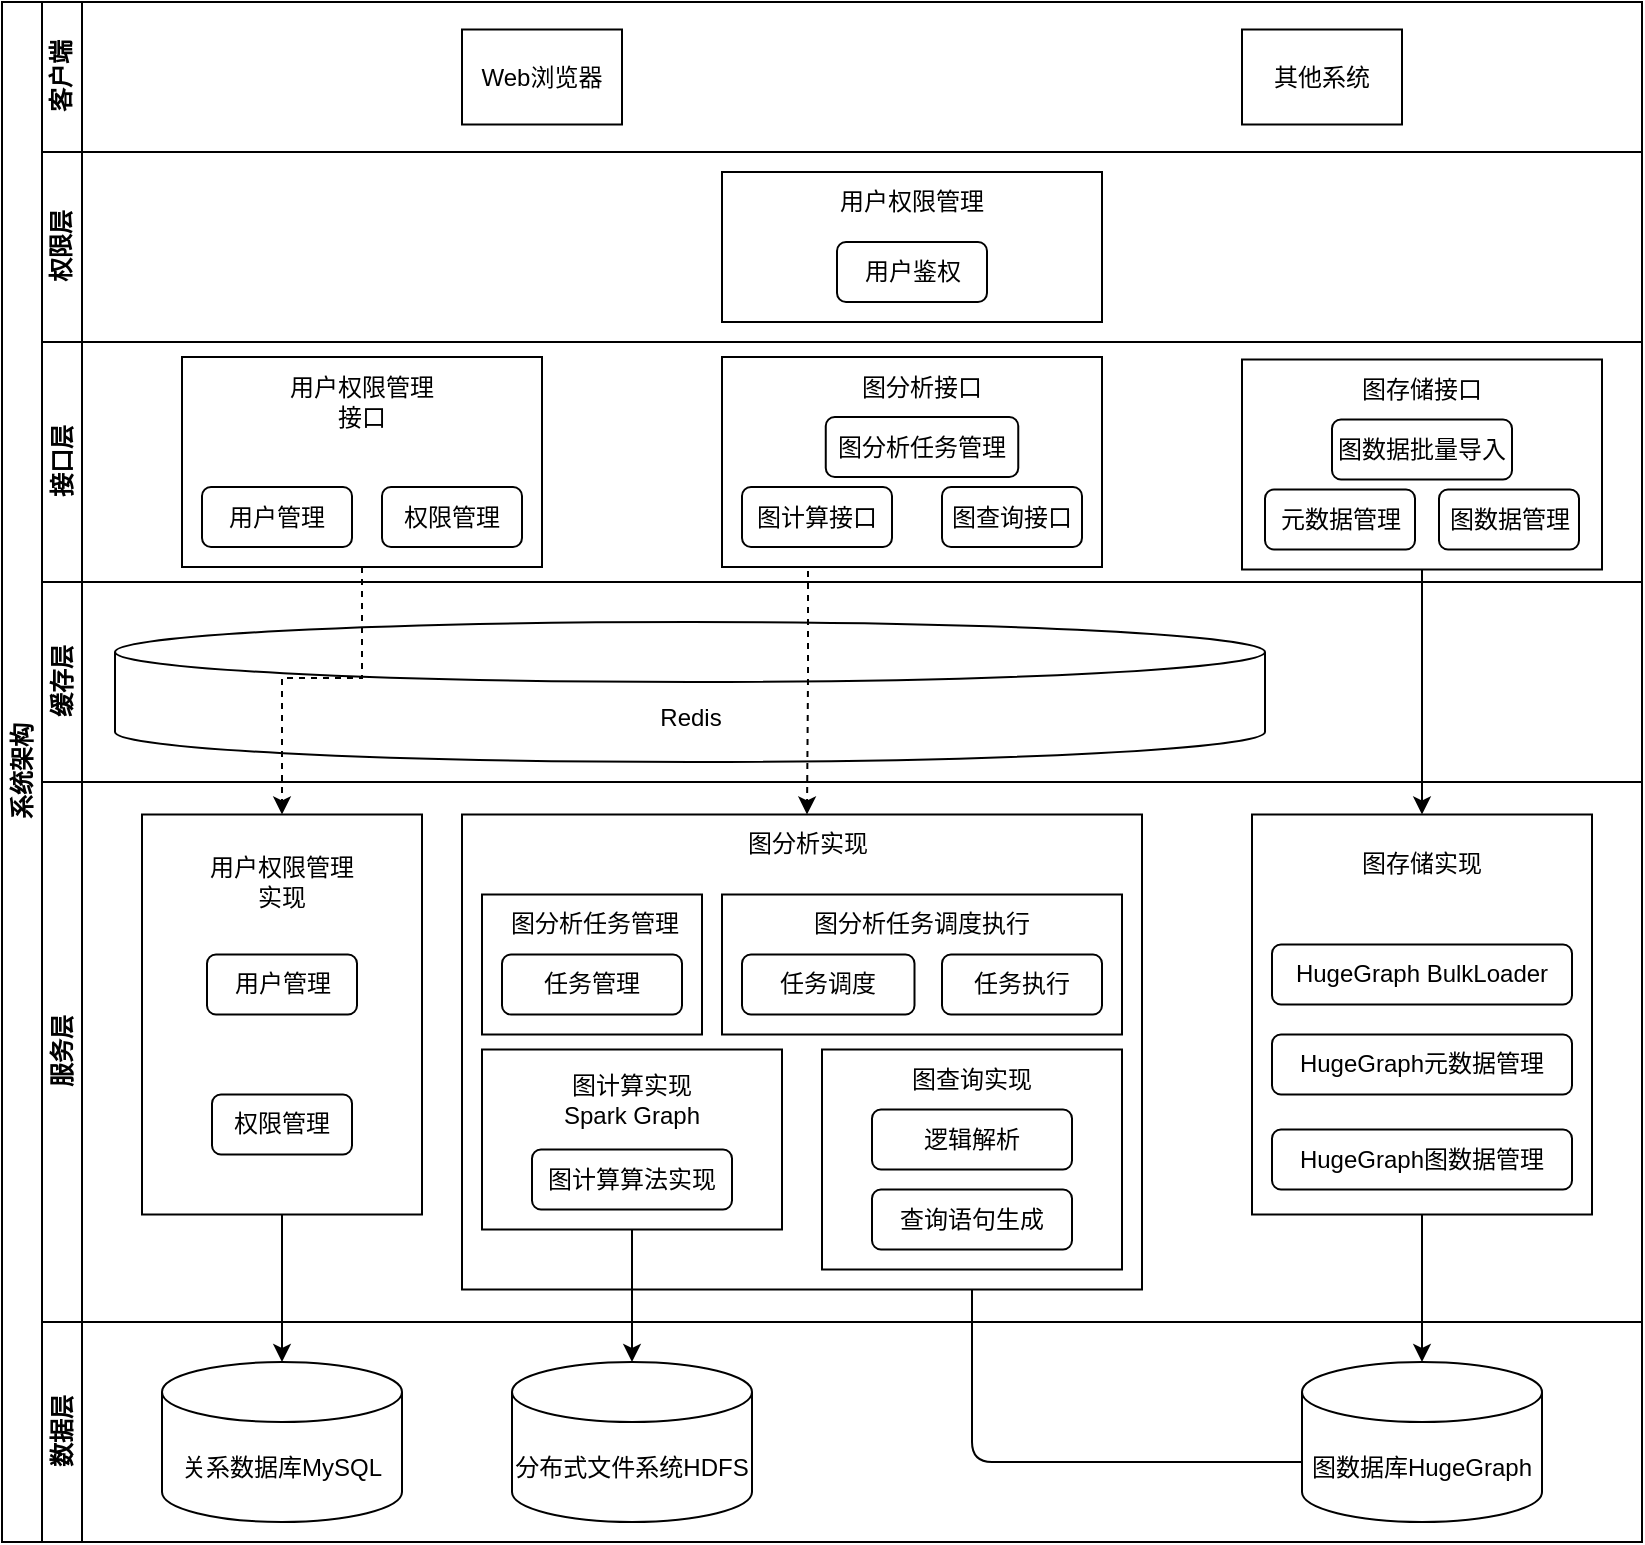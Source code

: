 <mxfile version="24.2.7" type="github">
  <diagram id="prtHgNgQTEPvFCAcTncT" name="Page-1">
    <mxGraphModel dx="1221" dy="725" grid="1" gridSize="10" guides="1" tooltips="1" connect="1" arrows="1" fold="1" page="1" pageScale="1" pageWidth="827" pageHeight="1169" math="0" shadow="0">
      <root>
        <mxCell id="0" />
        <mxCell id="1" parent="0" />
        <mxCell id="dNxyNK7c78bLwvsdeMH5-19" value="系统架构" style="swimlane;html=1;childLayout=stackLayout;resizeParent=1;resizeParentMax=0;horizontal=0;startSize=20;horizontalStack=0;" parent="1" vertex="1">
          <mxGeometry x="290" y="120" width="820" height="770" as="geometry">
            <mxRectangle x="120" y="120" width="40" height="60" as="alternateBounds" />
          </mxGeometry>
        </mxCell>
        <mxCell id="dNxyNK7c78bLwvsdeMH5-20" value="客户端" style="swimlane;html=1;startSize=20;horizontal=0;" parent="dNxyNK7c78bLwvsdeMH5-19" vertex="1">
          <mxGeometry x="20" width="800" height="75" as="geometry" />
        </mxCell>
        <mxCell id="dNxyNK7c78bLwvsdeMH5-24" value="Web浏览器" style="rounded=0;whiteSpace=wrap;html=1;fontFamily=Helvetica;fontSize=12;fontColor=#000000;align=center;" parent="dNxyNK7c78bLwvsdeMH5-20" vertex="1">
          <mxGeometry x="210" y="13.75" width="80" height="47.5" as="geometry" />
        </mxCell>
        <mxCell id="dNxyNK7c78bLwvsdeMH5-30" value="其他系统" style="rounded=0;whiteSpace=wrap;html=1;fontFamily=Helvetica;fontSize=12;fontColor=#000000;align=center;" parent="dNxyNK7c78bLwvsdeMH5-20" vertex="1">
          <mxGeometry x="600" y="13.75" width="80" height="47.5" as="geometry" />
        </mxCell>
        <mxCell id="OXVK6N7dL4cA4dyh83I7-69" value="权限层" style="swimlane;html=1;startSize=20;horizontal=0;" parent="dNxyNK7c78bLwvsdeMH5-19" vertex="1">
          <mxGeometry x="20" y="75" width="800" height="95" as="geometry" />
        </mxCell>
        <mxCell id="OXVK6N7dL4cA4dyh83I7-86" value="" style="rounded=0;whiteSpace=wrap;html=1;fontFamily=Helvetica;fontSize=12;fontColor=#000000;align=center;" parent="OXVK6N7dL4cA4dyh83I7-69" vertex="1">
          <mxGeometry x="340" y="10" width="190" height="75" as="geometry" />
        </mxCell>
        <mxCell id="OXVK6N7dL4cA4dyh83I7-87" value="用户权限管理" style="text;html=1;strokeColor=none;fillColor=none;align=center;verticalAlign=middle;whiteSpace=wrap;rounded=0;" parent="OXVK6N7dL4cA4dyh83I7-69" vertex="1">
          <mxGeometry x="370" y="10" width="130" height="30" as="geometry" />
        </mxCell>
        <mxCell id="gIh5Fo65XQ78Bha1B1qZ-51" value="用户鉴权" style="rounded=1;whiteSpace=wrap;html=1;" parent="OXVK6N7dL4cA4dyh83I7-69" vertex="1">
          <mxGeometry x="397.5" y="45" width="75" height="30" as="geometry" />
        </mxCell>
        <mxCell id="dNxyNK7c78bLwvsdeMH5-21" value="接口层" style="swimlane;html=1;startSize=20;horizontal=0;" parent="dNxyNK7c78bLwvsdeMH5-19" vertex="1">
          <mxGeometry x="20" y="170" width="800" height="120" as="geometry" />
        </mxCell>
        <mxCell id="OXVK6N7dL4cA4dyh83I7-6" value="" style="rounded=0;whiteSpace=wrap;html=1;fontFamily=Helvetica;fontSize=12;fontColor=#000000;align=center;" parent="dNxyNK7c78bLwvsdeMH5-21" vertex="1">
          <mxGeometry x="600" y="8.75" width="180" height="105" as="geometry" />
        </mxCell>
        <mxCell id="OXVK6N7dL4cA4dyh83I7-10" value="" style="rounded=0;whiteSpace=wrap;html=1;fontFamily=Helvetica;fontSize=12;fontColor=#000000;align=center;" parent="dNxyNK7c78bLwvsdeMH5-21" vertex="1">
          <mxGeometry x="340" y="7.5" width="190" height="105" as="geometry" />
        </mxCell>
        <mxCell id="OXVK6N7dL4cA4dyh83I7-58" value="图计算接口" style="rounded=1;whiteSpace=wrap;html=1;" parent="dNxyNK7c78bLwvsdeMH5-21" vertex="1">
          <mxGeometry x="350" y="72.5" width="75" height="30" as="geometry" />
        </mxCell>
        <mxCell id="OXVK6N7dL4cA4dyh83I7-59" value="图查询接口" style="rounded=1;whiteSpace=wrap;html=1;" parent="dNxyNK7c78bLwvsdeMH5-21" vertex="1">
          <mxGeometry x="450" y="72.5" width="70" height="30" as="geometry" />
        </mxCell>
        <mxCell id="OXVK6N7dL4cA4dyh83I7-60" value="图分析接口" style="text;html=1;strokeColor=none;fillColor=none;align=center;verticalAlign=middle;whiteSpace=wrap;rounded=0;" parent="dNxyNK7c78bLwvsdeMH5-21" vertex="1">
          <mxGeometry x="400" y="7.5" width="80" height="30" as="geometry" />
        </mxCell>
        <mxCell id="OXVK6N7dL4cA4dyh83I7-106" value="图存储接口" style="text;html=1;strokeColor=none;fillColor=none;align=center;verticalAlign=middle;whiteSpace=wrap;rounded=0;" parent="dNxyNK7c78bLwvsdeMH5-21" vertex="1">
          <mxGeometry x="650" y="6.25" width="80" height="35" as="geometry" />
        </mxCell>
        <mxCell id="OXVK6N7dL4cA4dyh83I7-107" value="元数据管理" style="rounded=1;whiteSpace=wrap;html=1;" parent="dNxyNK7c78bLwvsdeMH5-21" vertex="1">
          <mxGeometry x="611.5" y="73.75" width="75" height="30" as="geometry" />
        </mxCell>
        <mxCell id="OXVK6N7dL4cA4dyh83I7-108" value="图数据管理" style="rounded=1;whiteSpace=wrap;html=1;" parent="dNxyNK7c78bLwvsdeMH5-21" vertex="1">
          <mxGeometry x="698.5" y="73.75" width="70" height="30" as="geometry" />
        </mxCell>
        <mxCell id="gIh5Fo65XQ78Bha1B1qZ-2" value="" style="rounded=0;whiteSpace=wrap;html=1;fontFamily=Helvetica;fontSize=12;fontColor=#000000;align=center;" parent="dNxyNK7c78bLwvsdeMH5-21" vertex="1">
          <mxGeometry x="70" y="7.5" width="180" height="105" as="geometry" />
        </mxCell>
        <mxCell id="gIh5Fo65XQ78Bha1B1qZ-3" value="用户权限管理接口" style="text;html=1;strokeColor=none;fillColor=none;align=center;verticalAlign=middle;whiteSpace=wrap;rounded=0;" parent="dNxyNK7c78bLwvsdeMH5-21" vertex="1">
          <mxGeometry x="120" y="15" width="80" height="30" as="geometry" />
        </mxCell>
        <mxCell id="gIh5Fo65XQ78Bha1B1qZ-4" value="用户管理" style="rounded=1;whiteSpace=wrap;html=1;" parent="dNxyNK7c78bLwvsdeMH5-21" vertex="1">
          <mxGeometry x="80" y="72.5" width="75" height="30" as="geometry" />
        </mxCell>
        <mxCell id="gIh5Fo65XQ78Bha1B1qZ-5" value="权限管理" style="rounded=1;whiteSpace=wrap;html=1;" parent="dNxyNK7c78bLwvsdeMH5-21" vertex="1">
          <mxGeometry x="170" y="72.5" width="70" height="30" as="geometry" />
        </mxCell>
        <mxCell id="gIh5Fo65XQ78Bha1B1qZ-38" value="图数据批量导入" style="rounded=1;whiteSpace=wrap;html=1;" parent="dNxyNK7c78bLwvsdeMH5-21" vertex="1">
          <mxGeometry x="645" y="38.75" width="90" height="30" as="geometry" />
        </mxCell>
        <mxCell id="gIh5Fo65XQ78Bha1B1qZ-41" value="图分析任务管理" style="rounded=1;whiteSpace=wrap;html=1;" parent="dNxyNK7c78bLwvsdeMH5-21" vertex="1">
          <mxGeometry x="391.88" y="37.5" width="96.25" height="30" as="geometry" />
        </mxCell>
        <mxCell id="OXVK6N7dL4cA4dyh83I7-91" value="缓存层" style="swimlane;html=1;startSize=20;horizontal=0;" parent="dNxyNK7c78bLwvsdeMH5-19" vertex="1">
          <mxGeometry x="20" y="290" width="800" height="100" as="geometry" />
        </mxCell>
        <mxCell id="OXVK6N7dL4cA4dyh83I7-95" value="Redis" style="shape=cylinder3;whiteSpace=wrap;html=1;boundedLbl=1;backgroundOutline=1;size=15;" parent="OXVK6N7dL4cA4dyh83I7-91" vertex="1">
          <mxGeometry x="36.5" y="20" width="575" height="70" as="geometry" />
        </mxCell>
        <mxCell id="OXVK6N7dL4cA4dyh83I7-73" style="edgeStyle=orthogonalEdgeStyle;rounded=1;orthogonalLoop=1;jettySize=auto;html=1;exitX=0.5;exitY=1;exitDx=0;exitDy=0;entryX=0.5;entryY=0;entryDx=0;entryDy=0;entryPerimeter=0;curved=0;" parent="dNxyNK7c78bLwvsdeMH5-19" source="OXVK6N7dL4cA4dyh83I7-52" target="OXVK6N7dL4cA4dyh83I7-68" edge="1">
          <mxGeometry relative="1" as="geometry">
            <Array as="points">
              <mxPoint x="485" y="730" />
              <mxPoint x="710" y="730" />
            </Array>
          </mxGeometry>
        </mxCell>
        <mxCell id="dNxyNK7c78bLwvsdeMH5-22" value="服务层" style="swimlane;html=1;startSize=20;horizontal=0;" parent="dNxyNK7c78bLwvsdeMH5-19" vertex="1">
          <mxGeometry x="20" y="390" width="800" height="270" as="geometry" />
        </mxCell>
        <mxCell id="gIh5Fo65XQ78Bha1B1qZ-12" value="" style="rounded=0;whiteSpace=wrap;html=1;" parent="dNxyNK7c78bLwvsdeMH5-22" vertex="1">
          <mxGeometry x="210" y="16.25" width="340" height="237.5" as="geometry" />
        </mxCell>
        <mxCell id="OXVK6N7dL4cA4dyh83I7-45" value="" style="rounded=0;whiteSpace=wrap;html=1;fontFamily=Helvetica;fontSize=12;fontColor=#000000;align=center;" parent="dNxyNK7c78bLwvsdeMH5-22" vertex="1">
          <mxGeometry x="220" y="133.75" width="150" height="90" as="geometry" />
        </mxCell>
        <mxCell id="OXVK6N7dL4cA4dyh83I7-46" value="图计算算法实现" style="rounded=1;whiteSpace=wrap;html=1;" parent="dNxyNK7c78bLwvsdeMH5-22" vertex="1">
          <mxGeometry x="245" y="183.75" width="100" height="30" as="geometry" />
        </mxCell>
        <mxCell id="OXVK6N7dL4cA4dyh83I7-50" value="图计算实现Spark Graph" style="text;html=1;strokeColor=none;fillColor=none;align=center;verticalAlign=middle;whiteSpace=wrap;rounded=0;" parent="dNxyNK7c78bLwvsdeMH5-22" vertex="1">
          <mxGeometry x="255" y="143.75" width="80" height="30" as="geometry" />
        </mxCell>
        <mxCell id="OXVK6N7dL4cA4dyh83I7-52" value="" style="rounded=0;whiteSpace=wrap;html=1;fontFamily=Helvetica;fontSize=12;fontColor=#000000;align=center;" parent="dNxyNK7c78bLwvsdeMH5-22" vertex="1">
          <mxGeometry x="390" y="133.75" width="150" height="110" as="geometry" />
        </mxCell>
        <mxCell id="OXVK6N7dL4cA4dyh83I7-57" value="图查询实现" style="text;html=1;strokeColor=none;fillColor=none;align=center;verticalAlign=middle;whiteSpace=wrap;rounded=0;" parent="dNxyNK7c78bLwvsdeMH5-22" vertex="1">
          <mxGeometry x="425" y="133.75" width="80" height="30" as="geometry" />
        </mxCell>
        <mxCell id="OXVK6N7dL4cA4dyh83I7-63" value="逻辑解析" style="rounded=1;whiteSpace=wrap;html=1;" parent="dNxyNK7c78bLwvsdeMH5-22" vertex="1">
          <mxGeometry x="415" y="163.75" width="100" height="30" as="geometry" />
        </mxCell>
        <mxCell id="OXVK6N7dL4cA4dyh83I7-64" value="查询语句生成" style="rounded=1;whiteSpace=wrap;html=1;" parent="dNxyNK7c78bLwvsdeMH5-22" vertex="1">
          <mxGeometry x="415" y="203.75" width="100" height="30" as="geometry" />
        </mxCell>
        <mxCell id="gIh5Fo65XQ78Bha1B1qZ-14" value="" style="rounded=0;whiteSpace=wrap;html=1;fontFamily=Helvetica;fontSize=12;fontColor=#000000;align=center;" parent="dNxyNK7c78bLwvsdeMH5-22" vertex="1">
          <mxGeometry x="220" y="56.25" width="110" height="70" as="geometry" />
        </mxCell>
        <mxCell id="gIh5Fo65XQ78Bha1B1qZ-15" value="图分析任务管理" style="text;html=1;strokeColor=none;fillColor=none;align=center;verticalAlign=middle;whiteSpace=wrap;rounded=0;" parent="dNxyNK7c78bLwvsdeMH5-22" vertex="1">
          <mxGeometry x="230" y="56.25" width="92.5" height="30" as="geometry" />
        </mxCell>
        <mxCell id="gIh5Fo65XQ78Bha1B1qZ-16" value="任务管理" style="rounded=1;whiteSpace=wrap;html=1;" parent="dNxyNK7c78bLwvsdeMH5-22" vertex="1">
          <mxGeometry x="230" y="86.25" width="90" height="30" as="geometry" />
        </mxCell>
        <mxCell id="gIh5Fo65XQ78Bha1B1qZ-42" value="" style="rounded=0;whiteSpace=wrap;html=1;fontFamily=Helvetica;fontSize=12;fontColor=#000000;align=center;" parent="dNxyNK7c78bLwvsdeMH5-22" vertex="1">
          <mxGeometry x="340" y="56.25" width="200" height="70" as="geometry" />
        </mxCell>
        <mxCell id="gIh5Fo65XQ78Bha1B1qZ-21" value="图分析实现" style="text;html=1;strokeColor=none;fillColor=none;align=center;verticalAlign=middle;whiteSpace=wrap;rounded=0;" parent="dNxyNK7c78bLwvsdeMH5-22" vertex="1">
          <mxGeometry x="342.5" y="16.25" width="80" height="30" as="geometry" />
        </mxCell>
        <mxCell id="gIh5Fo65XQ78Bha1B1qZ-22" value="" style="rounded=0;whiteSpace=wrap;html=1;fontFamily=Helvetica;fontSize=12;fontColor=#000000;align=center;" parent="dNxyNK7c78bLwvsdeMH5-22" vertex="1">
          <mxGeometry x="605" y="16.25" width="170" height="200" as="geometry" />
        </mxCell>
        <mxCell id="gIh5Fo65XQ78Bha1B1qZ-23" value="图存储实现" style="text;html=1;strokeColor=none;fillColor=none;align=center;verticalAlign=middle;whiteSpace=wrap;rounded=0;" parent="dNxyNK7c78bLwvsdeMH5-22" vertex="1">
          <mxGeometry x="650" y="26.25" width="80" height="30" as="geometry" />
        </mxCell>
        <mxCell id="gIh5Fo65XQ78Bha1B1qZ-24" value="HugeGraph&amp;nbsp;BulkLoader" style="rounded=1;whiteSpace=wrap;html=1;" parent="dNxyNK7c78bLwvsdeMH5-22" vertex="1">
          <mxGeometry x="615" y="81.25" width="150" height="30" as="geometry" />
        </mxCell>
        <mxCell id="gIh5Fo65XQ78Bha1B1qZ-25" value="HugeGraph图数据管理" style="rounded=1;whiteSpace=wrap;html=1;" parent="dNxyNK7c78bLwvsdeMH5-22" vertex="1">
          <mxGeometry x="615" y="173.75" width="150" height="30" as="geometry" />
        </mxCell>
        <mxCell id="gIh5Fo65XQ78Bha1B1qZ-39" value="HugeGraph元数据管理" style="rounded=1;whiteSpace=wrap;html=1;" parent="dNxyNK7c78bLwvsdeMH5-22" vertex="1">
          <mxGeometry x="615" y="126.25" width="150" height="30" as="geometry" />
        </mxCell>
        <mxCell id="gIh5Fo65XQ78Bha1B1qZ-17" value="任务调度" style="rounded=1;whiteSpace=wrap;html=1;" parent="dNxyNK7c78bLwvsdeMH5-22" vertex="1">
          <mxGeometry x="350" y="86.25" width="86.25" height="30" as="geometry" />
        </mxCell>
        <mxCell id="gIh5Fo65XQ78Bha1B1qZ-18" value="任务执行" style="rounded=1;whiteSpace=wrap;html=1;" parent="dNxyNK7c78bLwvsdeMH5-22" vertex="1">
          <mxGeometry x="450" y="86.25" width="80" height="30" as="geometry" />
        </mxCell>
        <mxCell id="gIh5Fo65XQ78Bha1B1qZ-44" value="图分析任务调度执行" style="text;html=1;strokeColor=none;fillColor=none;align=center;verticalAlign=middle;whiteSpace=wrap;rounded=0;" parent="dNxyNK7c78bLwvsdeMH5-22" vertex="1">
          <mxGeometry x="381.88" y="56.25" width="116.25" height="30" as="geometry" />
        </mxCell>
        <mxCell id="k-mwg9a5luVFQ9rmK_YQ-1" value="" style="rounded=0;whiteSpace=wrap;html=1;fontFamily=Helvetica;fontSize=12;fontColor=#000000;align=center;" parent="dNxyNK7c78bLwvsdeMH5-22" vertex="1">
          <mxGeometry x="50" y="16.25" width="140" height="200" as="geometry" />
        </mxCell>
        <mxCell id="k-mwg9a5luVFQ9rmK_YQ-2" value="用户权限管理实现" style="text;html=1;strokeColor=none;fillColor=none;align=center;verticalAlign=middle;whiteSpace=wrap;rounded=0;" parent="dNxyNK7c78bLwvsdeMH5-22" vertex="1">
          <mxGeometry x="80" y="35" width="80" height="30" as="geometry" />
        </mxCell>
        <mxCell id="k-mwg9a5luVFQ9rmK_YQ-3" value="用户管理" style="rounded=1;whiteSpace=wrap;html=1;" parent="dNxyNK7c78bLwvsdeMH5-22" vertex="1">
          <mxGeometry x="82.5" y="86.25" width="75" height="30" as="geometry" />
        </mxCell>
        <mxCell id="k-mwg9a5luVFQ9rmK_YQ-4" value="权限管理" style="rounded=1;whiteSpace=wrap;html=1;" parent="dNxyNK7c78bLwvsdeMH5-22" vertex="1">
          <mxGeometry x="85" y="156.25" width="70" height="30" as="geometry" />
        </mxCell>
        <mxCell id="OXVK6N7dL4cA4dyh83I7-83" style="edgeStyle=orthogonalEdgeStyle;rounded=1;orthogonalLoop=1;jettySize=auto;html=1;exitX=0.5;exitY=1;exitDx=0;exitDy=0;curved=0;" parent="dNxyNK7c78bLwvsdeMH5-19" source="OXVK6N7dL4cA4dyh83I7-45" target="OXVK6N7dL4cA4dyh83I7-81" edge="1">
          <mxGeometry relative="1" as="geometry" />
        </mxCell>
        <mxCell id="gIh5Fo65XQ78Bha1B1qZ-27" style="edgeStyle=orthogonalEdgeStyle;rounded=0;orthogonalLoop=1;jettySize=auto;html=1;exitX=0.5;exitY=1;exitDx=0;exitDy=0;entryX=0.5;entryY=0;entryDx=0;entryDy=0;" parent="dNxyNK7c78bLwvsdeMH5-19" source="OXVK6N7dL4cA4dyh83I7-6" target="gIh5Fo65XQ78Bha1B1qZ-22" edge="1">
          <mxGeometry relative="1" as="geometry" />
        </mxCell>
        <mxCell id="gIh5Fo65XQ78Bha1B1qZ-28" style="edgeStyle=orthogonalEdgeStyle;rounded=0;orthogonalLoop=1;jettySize=auto;html=1;exitX=0.5;exitY=1;exitDx=0;exitDy=0;entryX=0.5;entryY=0;entryDx=0;entryDy=0;entryPerimeter=0;" parent="dNxyNK7c78bLwvsdeMH5-19" source="gIh5Fo65XQ78Bha1B1qZ-22" target="OXVK6N7dL4cA4dyh83I7-68" edge="1">
          <mxGeometry relative="1" as="geometry" />
        </mxCell>
        <mxCell id="k-mwg9a5luVFQ9rmK_YQ-5" style="edgeStyle=orthogonalEdgeStyle;rounded=0;orthogonalLoop=1;jettySize=auto;html=1;exitX=0.5;exitY=1;exitDx=0;exitDy=0;dashed=1;" parent="dNxyNK7c78bLwvsdeMH5-19" source="gIh5Fo65XQ78Bha1B1qZ-2" target="k-mwg9a5luVFQ9rmK_YQ-1" edge="1">
          <mxGeometry relative="1" as="geometry">
            <Array as="points">
              <mxPoint x="140" y="338" />
            </Array>
          </mxGeometry>
        </mxCell>
        <mxCell id="k-mwg9a5luVFQ9rmK_YQ-6" style="edgeStyle=orthogonalEdgeStyle;rounded=0;orthogonalLoop=1;jettySize=auto;html=1;exitX=0.5;exitY=1;exitDx=0;exitDy=0;entryX=0.5;entryY=0;entryDx=0;entryDy=0;dashed=1;" parent="dNxyNK7c78bLwvsdeMH5-19" source="OXVK6N7dL4cA4dyh83I7-10" target="gIh5Fo65XQ78Bha1B1qZ-21" edge="1">
          <mxGeometry relative="1" as="geometry">
            <Array as="points">
              <mxPoint x="403" y="338" />
              <mxPoint x="403" y="410" />
            </Array>
          </mxGeometry>
        </mxCell>
        <mxCell id="k-mwg9a5luVFQ9rmK_YQ-7" style="edgeStyle=orthogonalEdgeStyle;rounded=0;orthogonalLoop=1;jettySize=auto;html=1;exitX=0.5;exitY=1;exitDx=0;exitDy=0;entryX=0.5;entryY=0;entryDx=0;entryDy=0;entryPerimeter=0;" parent="dNxyNK7c78bLwvsdeMH5-19" source="k-mwg9a5luVFQ9rmK_YQ-1" target="OXVK6N7dL4cA4dyh83I7-74" edge="1">
          <mxGeometry relative="1" as="geometry" />
        </mxCell>
        <mxCell id="OXVK6N7dL4cA4dyh83I7-67" value="数据层" style="swimlane;html=1;startSize=20;horizontal=0;" parent="dNxyNK7c78bLwvsdeMH5-19" vertex="1">
          <mxGeometry x="20" y="660" width="800" height="110" as="geometry" />
        </mxCell>
        <mxCell id="OXVK6N7dL4cA4dyh83I7-68" value="图数据库HugeGraph" style="shape=cylinder3;whiteSpace=wrap;html=1;boundedLbl=1;backgroundOutline=1;size=15;" parent="OXVK6N7dL4cA4dyh83I7-67" vertex="1">
          <mxGeometry x="630" y="20" width="120" height="80" as="geometry" />
        </mxCell>
        <mxCell id="OXVK6N7dL4cA4dyh83I7-74" value="关系数据库MySQL" style="shape=cylinder3;whiteSpace=wrap;html=1;boundedLbl=1;backgroundOutline=1;size=15;" parent="OXVK6N7dL4cA4dyh83I7-67" vertex="1">
          <mxGeometry x="60" y="20" width="120" height="80" as="geometry" />
        </mxCell>
        <mxCell id="OXVK6N7dL4cA4dyh83I7-81" value="分布式文件系统HDFS" style="shape=cylinder3;whiteSpace=wrap;html=1;boundedLbl=1;backgroundOutline=1;size=15;" parent="OXVK6N7dL4cA4dyh83I7-67" vertex="1">
          <mxGeometry x="235" y="20" width="120" height="80" as="geometry" />
        </mxCell>
      </root>
    </mxGraphModel>
  </diagram>
</mxfile>
